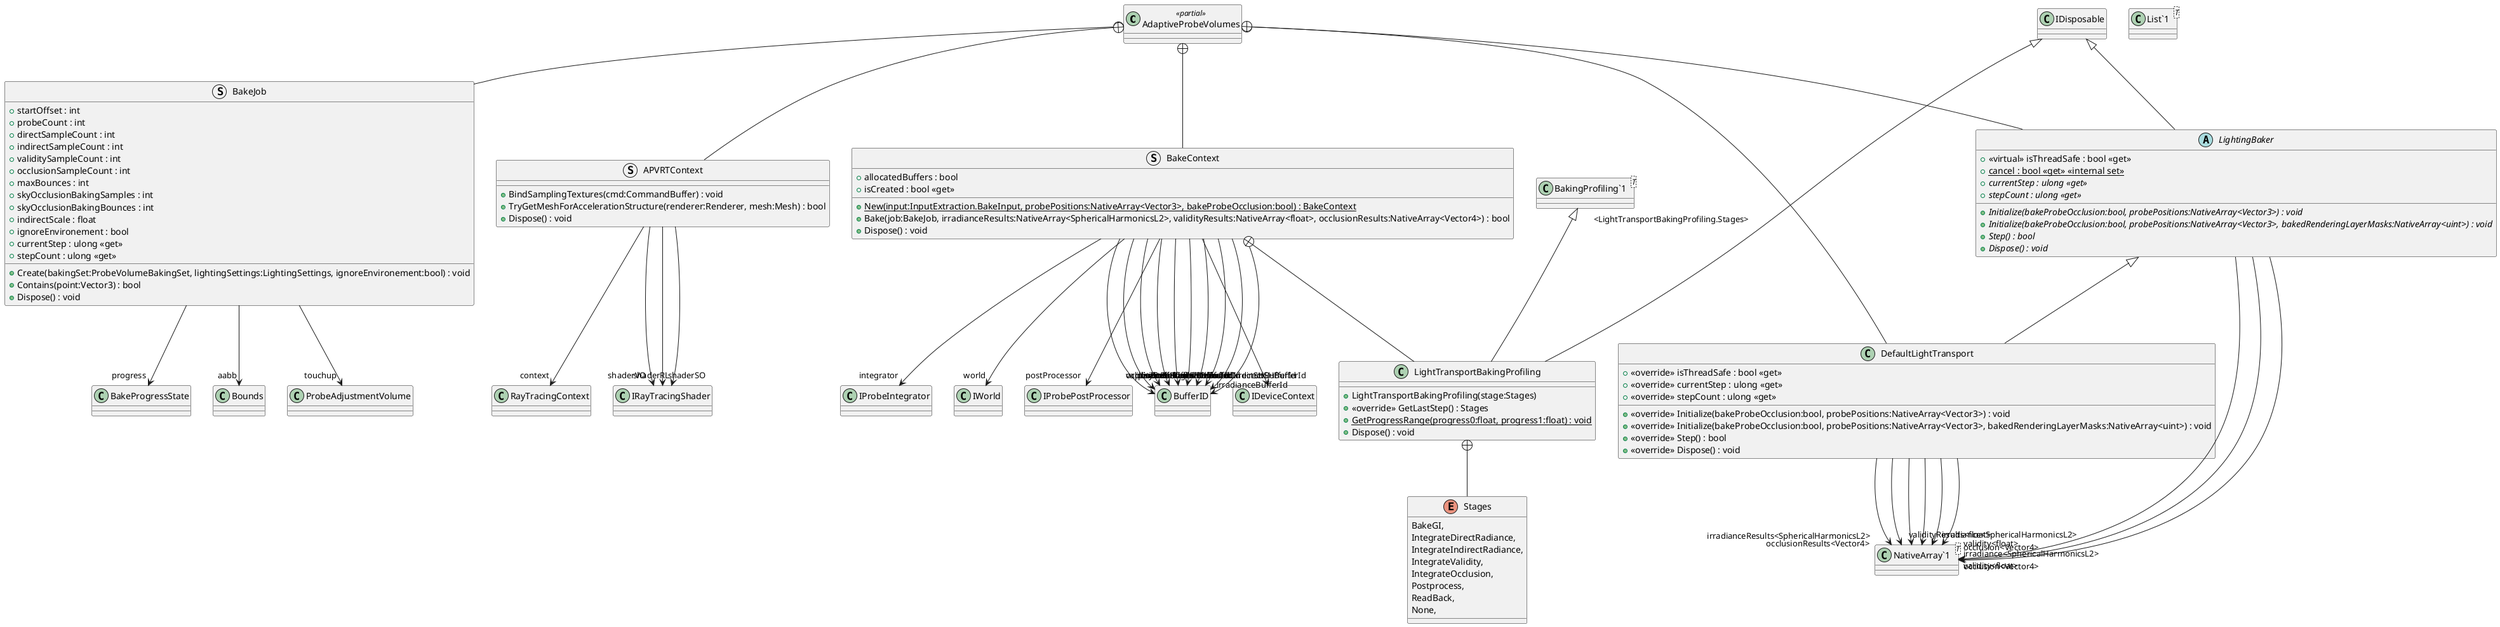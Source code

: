 @startuml
class AdaptiveProbeVolumes <<partial>> {
}
class "List`1"<T> {
}
abstract class LightingBaker {
    + <<virtual>> isThreadSafe : bool <<get>>
    + {static} cancel : bool <<get>> <<internal set>>
    + {abstract} currentStep : ulong <<get>>
    + {abstract} stepCount : ulong <<get>>
    + {abstract} Initialize(bakeProbeOcclusion:bool, probePositions:NativeArray<Vector3>) : void
    + {abstract} Initialize(bakeProbeOcclusion:bool, probePositions:NativeArray<Vector3>, bakedRenderingLayerMasks:NativeArray<uint>) : void
    + {abstract} Step() : bool
    + {abstract} Dispose() : void
}
class DefaultLightTransport {
    + <<override>> isThreadSafe : bool <<get>>
    + <<override>> currentStep : ulong <<get>>
    + <<override>> stepCount : ulong <<get>>
    + <<override>> Initialize(bakeProbeOcclusion:bool, probePositions:NativeArray<Vector3>) : void
    + <<override>> Initialize(bakeProbeOcclusion:bool, probePositions:NativeArray<Vector3>, bakedRenderingLayerMasks:NativeArray<uint>) : void
    + <<override>> Step() : bool
    + <<override>> Dispose() : void
}
struct BakeJob {
    + startOffset : int
    + probeCount : int
    + directSampleCount : int
    + indirectSampleCount : int
    + validitySampleCount : int
    + occlusionSampleCount : int
    + maxBounces : int
    + skyOcclusionBakingSamples : int
    + skyOcclusionBakingBounces : int
    + indirectScale : float
    + ignoreEnvironement : bool
    + currentStep : ulong <<get>>
    + stepCount : ulong <<get>>
    + Create(bakingSet:ProbeVolumeBakingSet, lightingSettings:LightingSettings, ignoreEnvironement:bool) : void
    + Contains(point:Vector3) : bool
    + Dispose() : void
}
struct BakeContext {
    + allocatedBuffers : bool
    + isCreated : bool <<get>>
    + {static} New(input:InputExtraction.BakeInput, probePositions:NativeArray<Vector3>, bakeProbeOcclusion:bool) : BakeContext
    + Bake(job:BakeJob, irradianceResults:NativeArray<SphericalHarmonicsL2>, validityResults:NativeArray<float>, occlusionResults:NativeArray<Vector4>) : bool
    + Dispose() : void
}
struct APVRTContext {
    + BindSamplingTextures(cmd:CommandBuffer) : void
    + TryGetMeshForAccelerationStructure(renderer:Renderer, mesh:Mesh) : bool
    + Dispose() : void
}
class "NativeArray`1"<T> {
}
class LightTransportBakingProfiling {
    + LightTransportBakingProfiling(stage:Stages)
    + <<override>> GetLastStep() : Stages
    + {static} GetProgressRange(progress0:float, progress1:float) : void
    + Dispose() : void
}
class "BakingProfiling`1"<T> {
}
enum Stages {
    BakeGI,
    IntegrateDirectRadiance,
    IntegrateIndirectRadiance,
    IntegrateValidity,
    IntegrateOcclusion,
    Postprocess,
    ReadBack,
    None,
}
AdaptiveProbeVolumes +-- LightingBaker
IDisposable <|-- LightingBaker
LightingBaker --> "irradiance<SphericalHarmonicsL2>" "NativeArray`1"
LightingBaker --> "validity<float>" "NativeArray`1"
LightingBaker --> "occlusion<Vector4>" "NativeArray`1"
AdaptiveProbeVolumes +-- DefaultLightTransport
LightingBaker <|-- DefaultLightTransport
DefaultLightTransport --> "irradianceResults<SphericalHarmonicsL2>" "NativeArray`1"
DefaultLightTransport --> "validityResults<float>" "NativeArray`1"
DefaultLightTransport --> "occlusionResults<Vector4>" "NativeArray`1"
DefaultLightTransport --> "irradiance<SphericalHarmonicsL2>" "NativeArray`1"
DefaultLightTransport --> "validity<float>" "NativeArray`1"
DefaultLightTransport --> "occlusion<Vector4>" "NativeArray`1"
AdaptiveProbeVolumes +-- BakeJob
BakeJob --> "aabb" Bounds
BakeJob --> "touchup" ProbeAdjustmentVolume
BakeJob --> "progress" BakeProgressState
AdaptiveProbeVolumes +-- BakeContext
BakeContext --> "ctx" IDeviceContext
BakeContext --> "integrator" IProbeIntegrator
BakeContext --> "world" IWorld
BakeContext --> "postProcessor" IProbePostProcessor
BakeContext --> "positionsBufferID" BufferID
BakeContext --> "directRadianceBufferId" BufferID
BakeContext --> "indirectRadianceBufferId" BufferID
BakeContext --> "validityBufferId" BufferID
BakeContext --> "perProbeLightIndicesId" BufferID
BakeContext --> "occlusionBufferId" BufferID
BakeContext --> "windowedDirectSHBufferId" BufferID
BakeContext --> "boostedIndirectSHBufferId" BufferID
BakeContext --> "combinedSHBufferId" BufferID
BakeContext --> "irradianceBufferId" BufferID
AdaptiveProbeVolumes +-- APVRTContext
APVRTContext --> "context" RayTracingContext
APVRTContext --> "shaderVO" IRayTracingShader
APVRTContext --> "shaderSO" IRayTracingShader
APVRTContext --> "shaderRL" IRayTracingShader
BakeContext +-- LightTransportBakingProfiling
"BakingProfiling`1" "<LightTransportBakingProfiling.Stages>" <|-- LightTransportBakingProfiling
IDisposable <|-- LightTransportBakingProfiling
LightTransportBakingProfiling +-- Stages
@enduml
